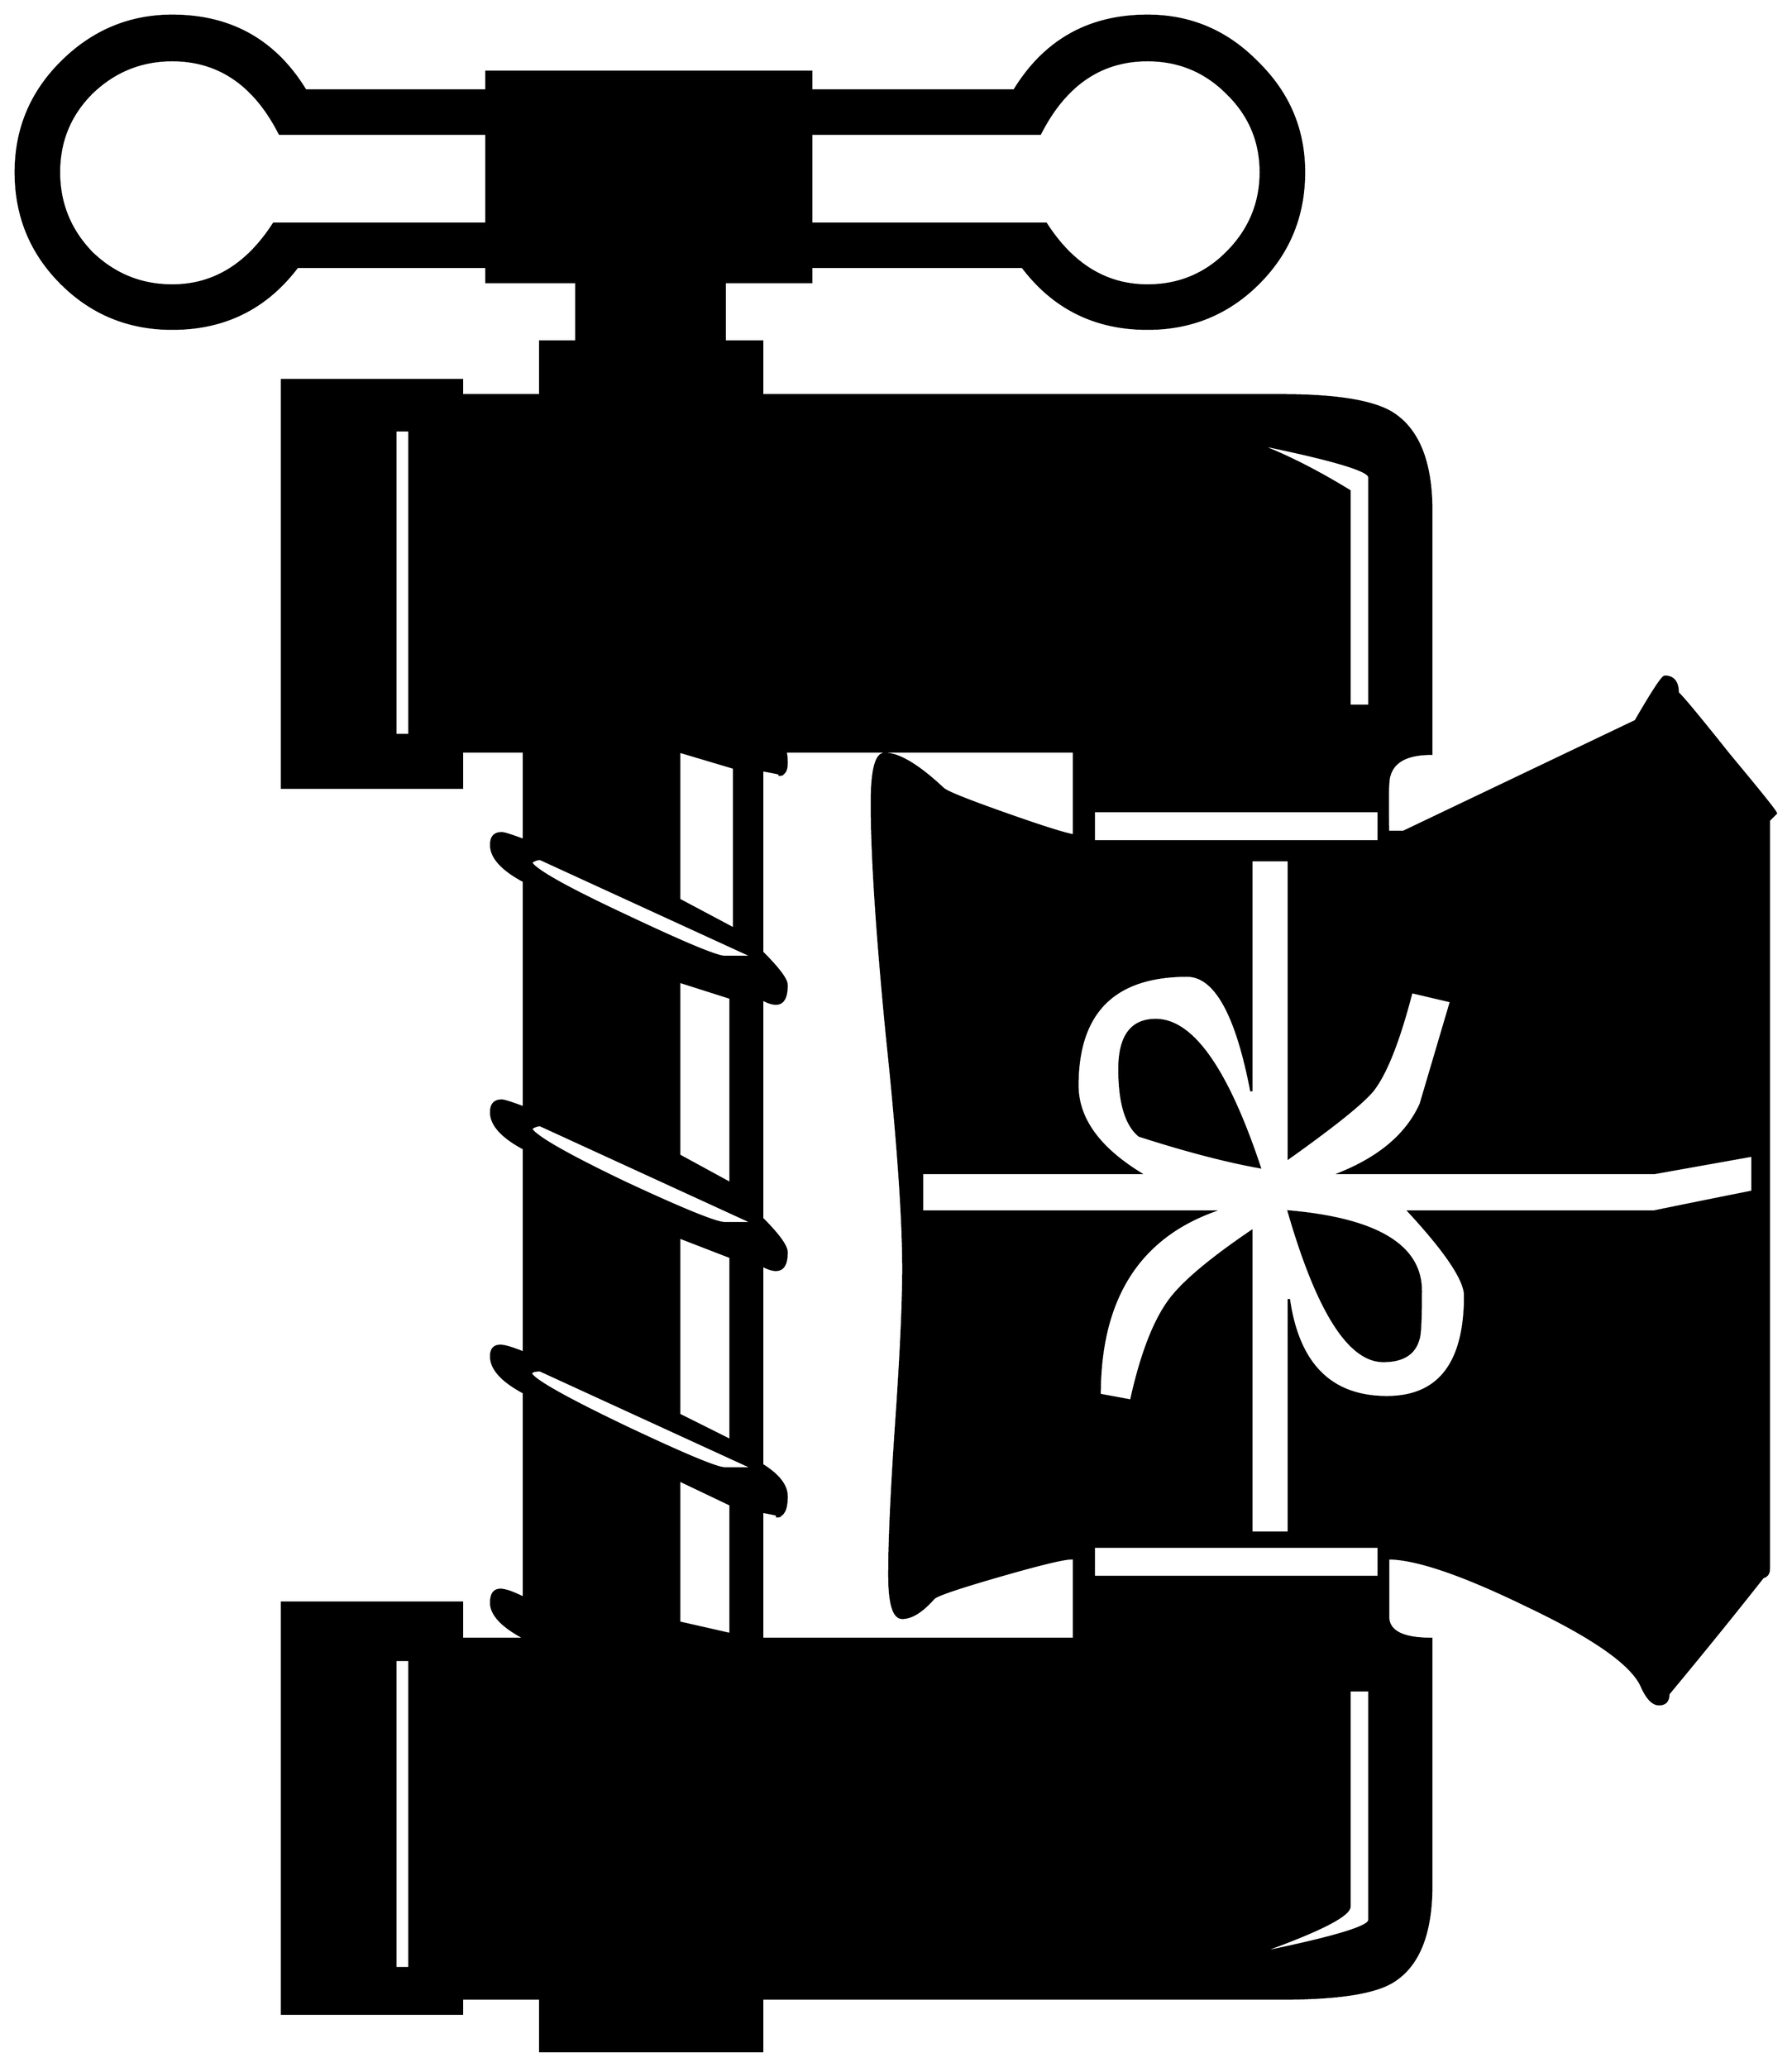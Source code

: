 


\begin{tikzpicture}[y=0.80pt, x=0.80pt, yscale=-1.0, xscale=1.0, inner sep=0pt, outer sep=0pt]
\begin{scope}[shift={(100.0,1699.0)},nonzero rule]
  \path[draw=.,fill=.,line width=1.600pt] (1744.0,-764.0) --
    (1738.0,-758.0) -- (1738.0,-117.0) .. controls
    (1738.0,-113.0) and (1736.333,-110.667) .. (1733.0,-110.0) ..
    controls (1708.333,-78.667) and (1681.333,-45.333) .. (1652.0,-10.0)
    .. controls (1652.0,-4.0) and (1649.333,-1.0) .. (1644.0,-1.0)
    .. controls (1638.667,-1.0) and (1633.667,-6.333) ..
    (1629.0,-17.0) .. controls (1620.333,-35.667) and (1588.0,-58.333)
    .. (1532.0,-85.0) .. controls (1476.0,-112.333) and
    (1436.0,-126.0) .. (1412.0,-126.0) -- (1412.0,-76.0) ..
    controls (1412.0,-63.333) and (1424.333,-57.0) .. (1449.0,-57.0)
    -- (1449.0,154.0) .. controls (1449.0,196.0) and
    (1437.667,223.667) .. (1415.0,237.0) .. controls (1399.0,246.333)
    and (1367.667,251.0) .. (1321.0,251.0) -- (876.0,251.0) --
    (876.0,296.0) -- (686.0,296.0) -- (686.0,251.0) --
    (619.0,251.0) -- (619.0,264.0) -- (465.0,264.0) --
    (465.0,-88.0) -- (619.0,-88.0) -- (619.0,-57.0) --
    (672.0,-57.0) -- (672.0,-58.0) .. controls (653.333,-68.0) and
    (644.0,-78.0) .. (644.0,-88.0) .. controls (644.0,-95.333) and
    (646.667,-99.0) .. (652.0,-99.0) .. controls (656.0,-99.0) and
    (662.667,-96.667) .. (672.0,-92.0) -- (672.0,-268.0) .. controls
    (653.333,-278.0) and (644.0,-288.333) .. (644.0,-299.0) ..
    controls (644.0,-305.0) and (646.667,-308.0) .. (652.0,-308.0)
    .. controls (655.333,-308.0) and (662.0,-306.0) ..
    (672.0,-302.0) -- (672.0,-477.0) .. controls (653.333,-487.0)
    and (644.0,-497.333) .. (644.0,-508.0) .. controls
    (644.0,-514.667) and (647.0,-518.0) .. (653.0,-518.0) ..
    controls (655.0,-518.0) and (661.333,-516.0) .. (672.0,-512.0)
    -- (672.0,-706.0) .. controls (653.333,-716.0) and
    (644.0,-726.333) .. (644.0,-737.0) .. controls (644.0,-743.667)
    and (647.0,-747.0) .. (653.0,-747.0) .. controls
    (655.0,-747.0) and (661.333,-745.0) .. (672.0,-741.0) --
    (672.0,-817.0) -- (619.0,-817.0) -- (619.0,-786.0) --
    (465.0,-786.0) -- (465.0,-1135.0) -- (619.0,-1135.0) --
    (619.0,-1122.0) -- (686.0,-1122.0) -- (686.0,-1168.0) --
    (717.0,-1168.0) -- (717.0,-1219.0) -- (640.0,-1219.0) --
    (640.0,-1232.0) -- (478.0,-1232.0) .. controls
    (451.333,-1196.667) and (415.667,-1179.0) .. (371.0,-1179.0) ..
    controls (333.667,-1179.0) and (302.0,-1192.0) ..
    (276.0,-1218.0) .. controls (250.0,-1244.0) and
    (237.0,-1275.667) .. (237.0,-1313.0) .. controls
    (237.0,-1349.667) and (250.0,-1381.0) .. (276.0,-1407.0) ..
    controls (302.667,-1433.667) and (334.333,-1447.0) ..
    (371.0,-1447.0) .. controls (421.0,-1447.0) and
    (459.0,-1425.667) .. (485.0,-1383.0) -- (640.0,-1383.0) --
    (640.0,-1399.0) -- (918.0,-1399.0) -- (918.0,-1383.0) --
    (1092.0,-1383.0) .. controls (1118.0,-1425.667) and
    (1156.0,-1447.0) .. (1206.0,-1447.0) .. controls
    (1242.667,-1447.0) and (1274.0,-1433.667) .. (1300.0,-1407.0) ..
    controls (1326.667,-1381.0) and (1340.0,-1349.667) ..
    (1340.0,-1313.0) .. controls (1340.0,-1275.667) and
    (1327.0,-1244.0) .. (1301.0,-1218.0) .. controls
    (1275.0,-1192.0) and (1243.333,-1179.0) .. (1206.0,-1179.0) ..
    controls (1161.333,-1179.0) and (1125.667,-1196.667) ..
    (1099.0,-1232.0) -- (918.0,-1232.0) -- (918.0,-1219.0) --
    (844.0,-1219.0) -- (844.0,-1168.0) -- (876.0,-1168.0) --
    (876.0,-1122.0) -- (1321.0,-1122.0) .. controls
    (1367.0,-1122.0) and (1398.333,-1117.0) .. (1415.0,-1107.0) ..
    controls (1437.667,-1093.0) and (1449.0,-1065.0) ..
    (1449.0,-1023.0) -- (1449.0,-815.0) .. controls
    (1428.333,-815.0) and (1416.333,-808.667) .. (1413.0,-796.0) ..
    controls (1411.667,-792.667) and (1411.333,-776.667) ..
    (1412.0,-748.0) -- (1425.0,-748.0) -- (1624.0,-843.0) ..
    controls (1638.667,-868.333) and (1647.0,-881.0) ..
    (1649.0,-881.0) .. controls (1656.333,-881.0) and
    (1660.0,-876.333) .. (1660.0,-867.0) .. controls
    (1663.333,-864.333) and (1678.0,-846.667) .. (1704.0,-814.0) ..
    controls (1730.667,-782.0) and (1744.0,-765.333) ..
    (1744.0,-764.0) -- cycle(1303.0,-1313.0) .. controls
    (1303.0,-1339.667) and (1293.333,-1362.333) .. (1274.0,-1381.0) ..
    controls (1255.333,-1399.667) and (1232.667,-1409.0) ..
    (1206.0,-1409.0) .. controls (1166.0,-1409.0) and
    (1135.333,-1388.0) .. (1114.0,-1346.0) -- (918.0,-1346.0) --
    (918.0,-1269.0) -- (1119.0,-1269.0) .. controls
    (1141.667,-1233.667) and (1170.667,-1216.0) .. (1206.0,-1216.0) ..
    controls (1232.667,-1216.0) and (1255.333,-1225.333) ..
    (1274.0,-1244.0) .. controls (1293.333,-1263.333) and
    (1303.0,-1286.333) .. (1303.0,-1313.0) -- cycle(1396.0,-856.0)
    -- (1396.0,-1052.0) .. controls (1396.0,-1058.0) and
    (1363.0,-1067.667) .. (1297.0,-1081.0) .. controls
    (1322.333,-1071.667) and (1349.667,-1058.0) .. (1379.0,-1040.0) --
    (1379.0,-856.0) -- (1396.0,-856.0) -- cycle(1404.0,-740.0)
    -- (1404.0,-766.0) -- (1160.0,-766.0) -- (1160.0,-740.0) --
    (1404.0,-740.0) -- cycle(1724.0,-440.0) -- (1724.0,-471.0)
    .. controls (1668.0,-461.0) and (1640.0,-456.0) ..
    (1640.0,-456.0) -- (1372.0,-456.0) .. controls
    (1406.0,-470.0) and (1428.667,-489.667) .. (1440.0,-515.0) ..
    controls (1448.667,-544.333) and (1457.333,-573.667) ..
    (1466.0,-603.0) -- (1432.0,-611.0) .. controls
    (1421.333,-569.667) and (1410.333,-541.667) .. (1399.0,-527.0) ..
    controls (1390.333,-516.333) and (1366.333,-497.0) ..
    (1327.0,-469.0) -- (1327.0,-724.0) -- (1295.0,-724.0) --
    (1295.0,-526.0) .. controls (1282.333,-592.0) and
    (1264.0,-625.0) .. (1240.0,-625.0) .. controls
    (1177.333,-625.0) and (1146.0,-593.667) .. (1146.0,-531.0) ..
    controls (1146.0,-503.0) and (1163.667,-478.0) ..
    (1199.0,-456.0) -- (1013.0,-456.0) -- (1013.0,-423.0) --
    (1261.0,-423.0) .. controls (1197.0,-399.0) and
    (1165.0,-346.667) .. (1165.0,-266.0) -- (1192.0,-261.0) ..
    controls (1200.667,-300.333) and (1211.667,-329.0) ..
    (1225.0,-347.0) .. controls (1236.333,-362.333) and
    (1259.667,-382.0) .. (1295.0,-406.0) -- (1295.0,-148.0) --
    (1327.0,-148.0) -- (1327.0,-348.0) .. controls
    (1335.0,-292.0) and (1363.0,-264.0) .. (1411.0,-264.0) ..
    controls (1455.667,-264.0) and (1478.0,-293.0) ..
    (1478.0,-351.0) .. controls (1478.0,-364.333) and
    (1462.0,-388.333) .. (1430.0,-423.0) .. controls
    (1570.0,-423.0) and (1640.0,-423.0) .. (1640.0,-423.0) ..
    controls (1659.333,-427.0) and (1687.333,-432.667) ..
    (1724.0,-440.0) -- cycle(640.0,-1269.0) -- (640.0,-1346.0)
    -- (463.0,-1346.0) .. controls (441.667,-1388.0) and
    (411.0,-1409.0) .. (371.0,-1409.0) .. controls
    (344.333,-1409.0) and (321.333,-1399.667) .. (302.0,-1381.0) ..
    controls (283.333,-1362.333) and (274.0,-1339.667) ..
    (274.0,-1313.0) .. controls (274.0,-1286.333) and
    (283.333,-1263.333) .. (302.0,-1244.0) .. controls
    (321.333,-1225.333) and (344.333,-1216.0) .. (371.0,-1216.0) ..
    controls (406.333,-1216.0) and (435.333,-1233.667) ..
    (458.0,-1269.0) -- (640.0,-1269.0) -- cycle(852.0,-665.0) --
    (852.0,-803.0) -- (805.0,-817.0) -- (805.0,-690.0) --
    (852.0,-665.0) -- cycle(574.0,-831.0) -- (574.0,-1092.0) --
    (562.0,-1092.0) -- (562.0,-831.0) -- (574.0,-831.0) --
    cycle(869.0,-641.0) -- (686.0,-725.0) .. controls
    (683.333,-725.0) and (680.667,-724.0) .. (678.0,-722.0) ..
    controls (681.333,-715.333) and (708.667,-700.0) .. (760.0,-676.0)
    .. controls (809.333,-652.667) and (837.333,-641.0) ..
    (844.0,-641.0) -- (869.0,-641.0) -- cycle(1143.0,-57.0) --
    (1143.0,-126.0) -- (1141.0,-126.0) .. controls
    (1134.333,-126.0) and (1113.667,-121.0) .. (1079.0,-111.0) ..
    controls (1044.333,-101.0) and (1025.667,-94.667) ..
    (1023.0,-92.0) .. controls (1013.0,-80.667) and (1004.0,-75.0)
    .. (996.0,-75.0) .. controls (988.667,-75.0) and (985.0,-87.333)
    .. (985.0,-112.0) .. controls (985.0,-141.333) and
    (987.0,-185.0) .. (991.0,-243.0) .. controls (995.0,-301.0)
    and (997.0,-344.667) .. (997.0,-374.0) .. controls
    (997.0,-418.0) and (992.333,-484.333) .. (983.0,-573.0) ..
    controls (974.333,-661.667) and (970.0,-728.333) .. (970.0,-773.0)
    .. controls (970.0,-801.0) and (973.667,-815.0) ..
    (981.0,-815.0) .. controls (993.0,-815.0) and
    (1009.667,-805.0) .. (1031.0,-785.0) .. controls
    (1033.667,-782.333) and (1051.0,-775.333) .. (1083.0,-764.0) ..
    controls (1115.0,-752.667) and (1135.0,-746.333) ..
    (1143.0,-745.0) -- (1143.0,-817.0) -- (896.0,-817.0) ..
    controls (896.667,-814.333) and (897.0,-811.0) .. (897.0,-807.0)
    .. controls (897.0,-800.333) and (894.667,-797.0) ..
    (890.0,-797.0) .. controls (896.0,-797.0) and (891.333,-798.333)
    .. (876.0,-801.0) -- (876.0,-645.0) .. controls
    (890.0,-631.0) and (897.0,-621.667) .. (897.0,-617.0) ..
    controls (897.0,-606.333) and (894.0,-601.0) .. (888.0,-601.0)
    .. controls (884.667,-601.0) and (880.667,-602.333) ..
    (876.0,-605.0) -- (876.0,-417.0) .. controls (890.0,-403.0)
    and (897.0,-393.333) .. (897.0,-388.0) .. controls
    (897.0,-378.0) and (894.0,-373.0) .. (888.0,-373.0) ..
    controls (884.667,-373.0) and (880.667,-374.333) .. (876.0,-377.0)
    -- (876.0,-206.0) .. controls (890.0,-197.333) and
    (897.0,-188.333) .. (897.0,-179.0) .. controls (897.0,-167.667)
    and (894.0,-162.0) .. (888.0,-162.0) .. controls
    (894.667,-162.0) and (890.667,-163.333) .. (876.0,-166.0) --
    (876.0,-57.0) -- (1143.0,-57.0) -- cycle(1404.0,-110.0) --
    (1404.0,-136.0) -- (1160.0,-136.0) -- (1160.0,-110.0) --
    (1404.0,-110.0) -- cycle(849.0,-447.0) -- (849.0,-606.0) --
    (805.0,-620.0) -- (805.0,-471.0) -- (849.0,-447.0) --
    cycle(1396.0,184.0) -- (1396.0,-13.0) -- (1379.0,-13.0) --
    (1379.0,172.0) .. controls (1379.0,180.0) and (1351.667,193.667)
    .. (1297.0,213.0) .. controls (1363.0,199.667) and
    (1396.0,190.0) .. (1396.0,184.0) -- cycle(869.0,-413.0) --
    (686.0,-497.0) .. controls (683.333,-497.0) and (680.667,-496.0)
    .. (678.0,-494.0) .. controls (681.333,-487.333) and
    (708.0,-472.0) .. (758.0,-448.0) .. controls (808.0,-424.667)
    and (836.667,-413.0) .. (844.0,-413.0) -- (869.0,-413.0) --
    cycle(849.0,-227.0) -- (849.0,-384.0) -- (805.0,-401.0) --
    (805.0,-249.0) -- (849.0,-227.0) -- cycle(869.0,-203.0) --
    (686.0,-287.0) .. controls (680.667,-287.0) and (678.0,-286.0)
    .. (678.0,-284.0) .. controls (681.333,-278.0) and
    (708.0,-263.0) .. (758.0,-239.0) .. controls (808.667,-215.0)
    and (837.333,-203.0) .. (844.0,-203.0) -- (869.0,-203.0) --
    cycle(849.0,-61.0) -- (849.0,-172.0) -- (805.0,-193.0) --
    (805.0,-71.0) -- (849.0,-61.0) -- cycle(574.0,225.0) --
    (574.0,-39.0) -- (562.0,-39.0) -- (562.0,225.0) --
    (574.0,225.0) -- cycle(1302.0,-461.0) .. controls
    (1272.667,-466.333) and (1238.333,-475.333) .. (1199.0,-488.0) ..
    controls (1187.667,-497.333) and (1182.0,-516.333) ..
    (1182.0,-545.0) .. controls (1182.0,-573.0) and
    (1192.333,-587.0) .. (1213.0,-587.0) .. controls
    (1244.333,-587.0) and (1274.0,-545.0) .. (1302.0,-461.0) --
    cycle(1440.0,-355.0) .. controls (1440.0,-331.0) and
    (1439.333,-317.333) .. (1438.0,-314.0) .. controls
    (1434.667,-301.333) and (1424.667,-295.0) .. (1408.0,-295.0) ..
    controls (1378.667,-295.0) and (1351.667,-337.667) ..
    (1327.0,-423.0) .. controls (1402.333,-416.333) and
    (1440.0,-393.667) .. (1440.0,-355.0) -- cycle;
\end{scope}

\end{tikzpicture}

